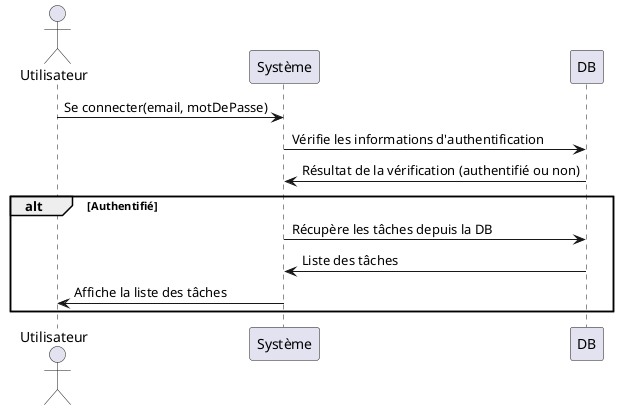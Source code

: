 @startuml
actor Utilisateur
participant "Système" as System
participant DB

Utilisateur -> System : Se connecter(email, motDePasse)
System -> DB : Vérifie les informations d'authentification
DB -> System : Résultat de la vérification (authentifié ou non)
alt Authentifié
    System -> DB : Récupère les tâches depuis la DB
    DB -> System : Liste des tâches
    System -> Utilisateur : Affiche la liste des tâches
end
@enduml